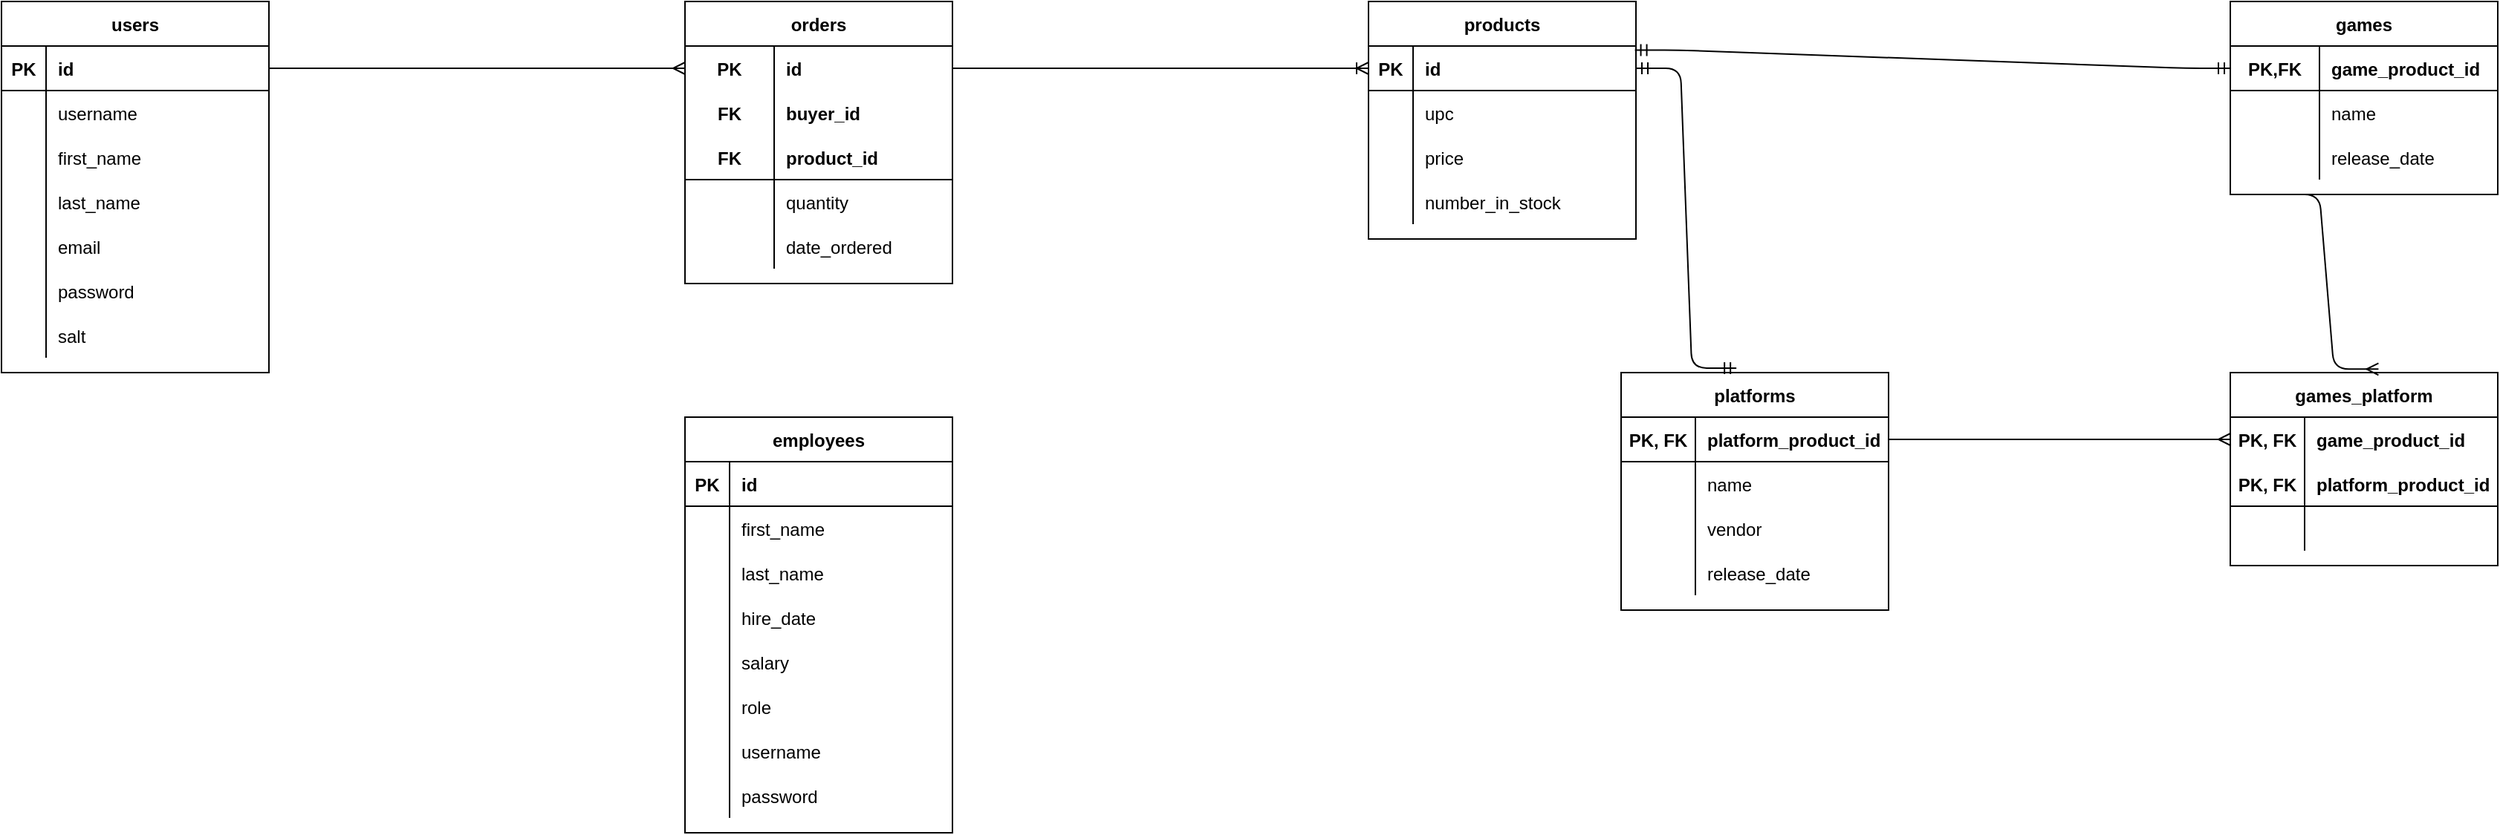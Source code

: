 <mxfile version="14.5.1" type="device"><diagram id="G26E-ykYxwDGsYZYh6n_" name="Page-1"><mxGraphModel dx="1422" dy="822" grid="1" gridSize="10" guides="1" tooltips="1" connect="1" arrows="1" fold="1" page="1" pageScale="1" pageWidth="850" pageHeight="1100" math="0" shadow="0"><root><mxCell id="0"/><mxCell id="1" parent="0"/><mxCell id="mY64443xv1ZQ0x1gWAAR-15" value="users" style="shape=table;startSize=30;container=1;collapsible=1;childLayout=tableLayout;fixedRows=1;rowLines=0;fontStyle=1;align=center;resizeLast=1;" parent="1" vertex="1"><mxGeometry width="180" height="250" as="geometry"/></mxCell><mxCell id="mY64443xv1ZQ0x1gWAAR-16" value="" style="shape=partialRectangle;collapsible=0;dropTarget=0;pointerEvents=0;fillColor=none;top=0;left=0;bottom=1;right=0;points=[[0,0.5],[1,0.5]];portConstraint=eastwest;" parent="mY64443xv1ZQ0x1gWAAR-15" vertex="1"><mxGeometry y="30" width="180" height="30" as="geometry"/></mxCell><mxCell id="mY64443xv1ZQ0x1gWAAR-17" value="PK" style="shape=partialRectangle;connectable=0;fillColor=none;top=0;left=0;bottom=0;right=0;fontStyle=1;overflow=hidden;" parent="mY64443xv1ZQ0x1gWAAR-16" vertex="1"><mxGeometry width="30" height="30" as="geometry"/></mxCell><mxCell id="mY64443xv1ZQ0x1gWAAR-18" value="id" style="shape=partialRectangle;connectable=0;fillColor=none;top=0;left=0;bottom=0;right=0;align=left;spacingLeft=6;fontStyle=1;overflow=hidden;" parent="mY64443xv1ZQ0x1gWAAR-16" vertex="1"><mxGeometry x="30" width="150" height="30" as="geometry"/></mxCell><mxCell id="mY64443xv1ZQ0x1gWAAR-19" value="" style="shape=partialRectangle;collapsible=0;dropTarget=0;pointerEvents=0;fillColor=none;top=0;left=0;bottom=0;right=0;points=[[0,0.5],[1,0.5]];portConstraint=eastwest;" parent="mY64443xv1ZQ0x1gWAAR-15" vertex="1"><mxGeometry y="60" width="180" height="30" as="geometry"/></mxCell><mxCell id="mY64443xv1ZQ0x1gWAAR-20" value="" style="shape=partialRectangle;connectable=0;fillColor=none;top=0;left=0;bottom=0;right=0;editable=1;overflow=hidden;" parent="mY64443xv1ZQ0x1gWAAR-19" vertex="1"><mxGeometry width="30" height="30" as="geometry"/></mxCell><mxCell id="mY64443xv1ZQ0x1gWAAR-21" value="username" style="shape=partialRectangle;connectable=0;fillColor=none;top=0;left=0;bottom=0;right=0;align=left;spacingLeft=6;overflow=hidden;" parent="mY64443xv1ZQ0x1gWAAR-19" vertex="1"><mxGeometry x="30" width="150" height="30" as="geometry"/></mxCell><mxCell id="1kDssaZdY7UqnwJodP0V-13" value="" style="shape=partialRectangle;collapsible=0;dropTarget=0;pointerEvents=0;fillColor=none;top=0;left=0;bottom=0;right=0;points=[[0,0.5],[1,0.5]];portConstraint=eastwest;" parent="mY64443xv1ZQ0x1gWAAR-15" vertex="1"><mxGeometry y="90" width="180" height="30" as="geometry"/></mxCell><mxCell id="1kDssaZdY7UqnwJodP0V-14" value="" style="shape=partialRectangle;connectable=0;fillColor=none;top=0;left=0;bottom=0;right=0;editable=1;overflow=hidden;" parent="1kDssaZdY7UqnwJodP0V-13" vertex="1"><mxGeometry width="30" height="30" as="geometry"/></mxCell><mxCell id="1kDssaZdY7UqnwJodP0V-15" value="first_name" style="shape=partialRectangle;connectable=0;fillColor=none;top=0;left=0;bottom=0;right=0;align=left;spacingLeft=6;overflow=hidden;" parent="1kDssaZdY7UqnwJodP0V-13" vertex="1"><mxGeometry x="30" width="150" height="30" as="geometry"/></mxCell><mxCell id="1kDssaZdY7UqnwJodP0V-16" value="" style="shape=partialRectangle;collapsible=0;dropTarget=0;pointerEvents=0;fillColor=none;top=0;left=0;bottom=0;right=0;points=[[0,0.5],[1,0.5]];portConstraint=eastwest;" parent="mY64443xv1ZQ0x1gWAAR-15" vertex="1"><mxGeometry y="120" width="180" height="30" as="geometry"/></mxCell><mxCell id="1kDssaZdY7UqnwJodP0V-17" value="" style="shape=partialRectangle;connectable=0;fillColor=none;top=0;left=0;bottom=0;right=0;editable=1;overflow=hidden;" parent="1kDssaZdY7UqnwJodP0V-16" vertex="1"><mxGeometry width="30" height="30" as="geometry"/></mxCell><mxCell id="1kDssaZdY7UqnwJodP0V-18" value="last_name" style="shape=partialRectangle;connectable=0;fillColor=none;top=0;left=0;bottom=0;right=0;align=left;spacingLeft=6;overflow=hidden;" parent="1kDssaZdY7UqnwJodP0V-16" vertex="1"><mxGeometry x="30" width="150" height="30" as="geometry"/></mxCell><mxCell id="mY64443xv1ZQ0x1gWAAR-22" value="" style="shape=partialRectangle;collapsible=0;dropTarget=0;pointerEvents=0;fillColor=none;top=0;left=0;bottom=0;right=0;points=[[0,0.5],[1,0.5]];portConstraint=eastwest;" parent="mY64443xv1ZQ0x1gWAAR-15" vertex="1"><mxGeometry y="150" width="180" height="30" as="geometry"/></mxCell><mxCell id="mY64443xv1ZQ0x1gWAAR-23" value="" style="shape=partialRectangle;connectable=0;fillColor=none;top=0;left=0;bottom=0;right=0;editable=1;overflow=hidden;" parent="mY64443xv1ZQ0x1gWAAR-22" vertex="1"><mxGeometry width="30" height="30" as="geometry"/></mxCell><mxCell id="mY64443xv1ZQ0x1gWAAR-24" value="email" style="shape=partialRectangle;connectable=0;fillColor=none;top=0;left=0;bottom=0;right=0;align=left;spacingLeft=6;overflow=hidden;" parent="mY64443xv1ZQ0x1gWAAR-22" vertex="1"><mxGeometry x="30" width="150" height="30" as="geometry"/></mxCell><mxCell id="GZWoHQULBChoiN0Cl1vv-1" value="" style="shape=partialRectangle;collapsible=0;dropTarget=0;pointerEvents=0;fillColor=none;top=0;left=0;bottom=0;right=0;points=[[0,0.5],[1,0.5]];portConstraint=eastwest;" parent="mY64443xv1ZQ0x1gWAAR-15" vertex="1"><mxGeometry y="180" width="180" height="30" as="geometry"/></mxCell><mxCell id="GZWoHQULBChoiN0Cl1vv-2" value="" style="shape=partialRectangle;connectable=0;fillColor=none;top=0;left=0;bottom=0;right=0;editable=1;overflow=hidden;" parent="GZWoHQULBChoiN0Cl1vv-1" vertex="1"><mxGeometry width="30" height="30" as="geometry"/></mxCell><mxCell id="GZWoHQULBChoiN0Cl1vv-3" value="password" style="shape=partialRectangle;connectable=0;fillColor=none;top=0;left=0;bottom=0;right=0;align=left;spacingLeft=6;overflow=hidden;" parent="GZWoHQULBChoiN0Cl1vv-1" vertex="1"><mxGeometry x="30" width="150" height="30" as="geometry"/></mxCell><mxCell id="mY64443xv1ZQ0x1gWAAR-25" value="" style="shape=partialRectangle;collapsible=0;dropTarget=0;pointerEvents=0;fillColor=none;top=0;left=0;bottom=0;right=0;points=[[0,0.5],[1,0.5]];portConstraint=eastwest;" parent="mY64443xv1ZQ0x1gWAAR-15" vertex="1"><mxGeometry y="210" width="180" height="30" as="geometry"/></mxCell><mxCell id="mY64443xv1ZQ0x1gWAAR-26" value="" style="shape=partialRectangle;connectable=0;fillColor=none;top=0;left=0;bottom=0;right=0;editable=1;overflow=hidden;" parent="mY64443xv1ZQ0x1gWAAR-25" vertex="1"><mxGeometry width="30" height="30" as="geometry"/></mxCell><mxCell id="mY64443xv1ZQ0x1gWAAR-27" value="salt" style="shape=partialRectangle;connectable=0;fillColor=none;top=0;left=0;bottom=0;right=0;align=left;spacingLeft=6;overflow=hidden;" parent="mY64443xv1ZQ0x1gWAAR-25" vertex="1"><mxGeometry x="30" width="150" height="30" as="geometry"/></mxCell><mxCell id="1kDssaZdY7UqnwJodP0V-19" value="games" style="shape=table;startSize=30;container=1;collapsible=1;childLayout=tableLayout;fixedRows=1;rowLines=0;fontStyle=1;align=center;resizeLast=1;" parent="1" vertex="1"><mxGeometry x="1500" width="180" height="130" as="geometry"/></mxCell><mxCell id="1kDssaZdY7UqnwJodP0V-20" value="" style="shape=partialRectangle;collapsible=0;dropTarget=0;pointerEvents=0;fillColor=none;top=0;left=0;bottom=1;right=0;points=[[0,0.5],[1,0.5]];portConstraint=eastwest;" parent="1kDssaZdY7UqnwJodP0V-19" vertex="1"><mxGeometry y="30" width="180" height="30" as="geometry"/></mxCell><mxCell id="1kDssaZdY7UqnwJodP0V-21" value="PK,FK" style="shape=partialRectangle;connectable=0;fillColor=none;top=0;left=0;bottom=0;right=0;fontStyle=1;overflow=hidden;" parent="1kDssaZdY7UqnwJodP0V-20" vertex="1"><mxGeometry width="60" height="30" as="geometry"/></mxCell><mxCell id="1kDssaZdY7UqnwJodP0V-22" value="game_product_id" style="shape=partialRectangle;connectable=0;fillColor=none;top=0;left=0;bottom=0;right=0;align=left;spacingLeft=6;fontStyle=1;overflow=hidden;" parent="1kDssaZdY7UqnwJodP0V-20" vertex="1"><mxGeometry x="60" width="120" height="30" as="geometry"/></mxCell><mxCell id="1kDssaZdY7UqnwJodP0V-23" value="" style="shape=partialRectangle;collapsible=0;dropTarget=0;pointerEvents=0;fillColor=none;top=0;left=0;bottom=0;right=0;points=[[0,0.5],[1,0.5]];portConstraint=eastwest;" parent="1kDssaZdY7UqnwJodP0V-19" vertex="1"><mxGeometry y="60" width="180" height="30" as="geometry"/></mxCell><mxCell id="1kDssaZdY7UqnwJodP0V-24" value="" style="shape=partialRectangle;connectable=0;fillColor=none;top=0;left=0;bottom=0;right=0;editable=1;overflow=hidden;" parent="1kDssaZdY7UqnwJodP0V-23" vertex="1"><mxGeometry width="60" height="30" as="geometry"/></mxCell><mxCell id="1kDssaZdY7UqnwJodP0V-25" value="name" style="shape=partialRectangle;connectable=0;fillColor=none;top=0;left=0;bottom=0;right=0;align=left;spacingLeft=6;overflow=hidden;" parent="1kDssaZdY7UqnwJodP0V-23" vertex="1"><mxGeometry x="60" width="120" height="30" as="geometry"/></mxCell><mxCell id="1kDssaZdY7UqnwJodP0V-35" value="" style="shape=partialRectangle;collapsible=0;dropTarget=0;pointerEvents=0;fillColor=none;top=0;left=0;bottom=0;right=0;points=[[0,0.5],[1,0.5]];portConstraint=eastwest;" parent="1kDssaZdY7UqnwJodP0V-19" vertex="1"><mxGeometry y="90" width="180" height="30" as="geometry"/></mxCell><mxCell id="1kDssaZdY7UqnwJodP0V-36" value="" style="shape=partialRectangle;connectable=0;fillColor=none;top=0;left=0;bottom=0;right=0;editable=1;overflow=hidden;" parent="1kDssaZdY7UqnwJodP0V-35" vertex="1"><mxGeometry width="60" height="30" as="geometry"/></mxCell><mxCell id="1kDssaZdY7UqnwJodP0V-37" value="release_date" style="shape=partialRectangle;connectable=0;fillColor=none;top=0;left=0;bottom=0;right=0;align=left;spacingLeft=6;overflow=hidden;" parent="1kDssaZdY7UqnwJodP0V-35" vertex="1"><mxGeometry x="60" width="120" height="30" as="geometry"/></mxCell><mxCell id="DZV9VDnNdscV79Uh0sp5-1" value="games_platform" style="shape=table;startSize=30;container=1;collapsible=1;childLayout=tableLayout;fixedRows=1;rowLines=0;fontStyle=1;align=center;resizeLast=1;" parent="1" vertex="1"><mxGeometry x="1500" y="250" width="180" height="130" as="geometry"/></mxCell><mxCell id="DZV9VDnNdscV79Uh0sp5-46" value="" style="shape=partialRectangle;collapsible=0;dropTarget=0;pointerEvents=0;fillColor=none;top=0;left=0;bottom=0;right=0;points=[[0,0.5],[1,0.5]];portConstraint=eastwest;" parent="DZV9VDnNdscV79Uh0sp5-1" vertex="1"><mxGeometry y="30" width="180" height="30" as="geometry"/></mxCell><mxCell id="DZV9VDnNdscV79Uh0sp5-47" value="PK, FK" style="shape=partialRectangle;connectable=0;fillColor=none;top=0;left=0;bottom=0;right=0;fontStyle=1;overflow=hidden;" parent="DZV9VDnNdscV79Uh0sp5-46" vertex="1"><mxGeometry width="50" height="30" as="geometry"/></mxCell><mxCell id="DZV9VDnNdscV79Uh0sp5-48" value="game_product_id" style="shape=partialRectangle;connectable=0;fillColor=none;top=0;left=0;bottom=0;right=0;align=left;spacingLeft=6;fontStyle=1;overflow=hidden;" parent="DZV9VDnNdscV79Uh0sp5-46" vertex="1"><mxGeometry x="50" width="130" height="30" as="geometry"/></mxCell><mxCell id="DZV9VDnNdscV79Uh0sp5-2" value="" style="shape=partialRectangle;collapsible=0;dropTarget=0;pointerEvents=0;fillColor=none;top=0;left=0;bottom=1;right=0;points=[[0,0.5],[1,0.5]];portConstraint=eastwest;" parent="DZV9VDnNdscV79Uh0sp5-1" vertex="1"><mxGeometry y="60" width="180" height="30" as="geometry"/></mxCell><mxCell id="DZV9VDnNdscV79Uh0sp5-3" value="PK, FK" style="shape=partialRectangle;connectable=0;fillColor=none;top=0;left=0;bottom=0;right=0;fontStyle=1;overflow=hidden;" parent="DZV9VDnNdscV79Uh0sp5-2" vertex="1"><mxGeometry width="50" height="30" as="geometry"/></mxCell><mxCell id="DZV9VDnNdscV79Uh0sp5-4" value="platform_product_id" style="shape=partialRectangle;connectable=0;fillColor=none;top=0;left=0;bottom=0;right=0;align=left;spacingLeft=6;fontStyle=1;overflow=hidden;" parent="DZV9VDnNdscV79Uh0sp5-2" vertex="1"><mxGeometry x="50" width="130" height="30" as="geometry"/></mxCell><mxCell id="DZV9VDnNdscV79Uh0sp5-18" value="" style="shape=partialRectangle;collapsible=0;dropTarget=0;pointerEvents=0;fillColor=none;top=0;left=0;bottom=0;right=0;points=[[0,0.5],[1,0.5]];portConstraint=eastwest;" parent="DZV9VDnNdscV79Uh0sp5-1" vertex="1"><mxGeometry y="90" width="180" height="30" as="geometry"/></mxCell><mxCell id="DZV9VDnNdscV79Uh0sp5-19" value="" style="shape=partialRectangle;connectable=0;fillColor=none;top=0;left=0;bottom=0;right=0;fontStyle=1;overflow=hidden;" parent="DZV9VDnNdscV79Uh0sp5-18" vertex="1"><mxGeometry width="50" height="30" as="geometry"/></mxCell><mxCell id="DZV9VDnNdscV79Uh0sp5-20" value="" style="shape=partialRectangle;connectable=0;fillColor=none;top=0;left=0;bottom=0;right=0;align=left;spacingLeft=6;fontStyle=1;overflow=hidden;" parent="DZV9VDnNdscV79Uh0sp5-18" vertex="1"><mxGeometry x="50" width="130" height="30" as="geometry"/></mxCell><mxCell id="DZV9VDnNdscV79Uh0sp5-21" value="platforms" style="shape=table;startSize=30;container=1;collapsible=1;childLayout=tableLayout;fixedRows=1;rowLines=0;fontStyle=1;align=center;resizeLast=1;" parent="1" vertex="1"><mxGeometry x="1090" y="250" width="180" height="160" as="geometry"/></mxCell><mxCell id="DZV9VDnNdscV79Uh0sp5-22" value="" style="shape=partialRectangle;collapsible=0;dropTarget=0;pointerEvents=0;fillColor=none;top=0;left=0;bottom=1;right=0;points=[[0,0.5],[1,0.5]];portConstraint=eastwest;" parent="DZV9VDnNdscV79Uh0sp5-21" vertex="1"><mxGeometry y="30" width="180" height="30" as="geometry"/></mxCell><mxCell id="DZV9VDnNdscV79Uh0sp5-23" value="PK, FK" style="shape=partialRectangle;connectable=0;fillColor=none;top=0;left=0;bottom=0;right=0;fontStyle=1;overflow=hidden;" parent="DZV9VDnNdscV79Uh0sp5-22" vertex="1"><mxGeometry width="50" height="30" as="geometry"/></mxCell><mxCell id="DZV9VDnNdscV79Uh0sp5-24" value="platform_product_id" style="shape=partialRectangle;connectable=0;fillColor=none;top=0;left=0;bottom=0;right=0;align=left;spacingLeft=6;fontStyle=1;overflow=hidden;" parent="DZV9VDnNdscV79Uh0sp5-22" vertex="1"><mxGeometry x="50" width="130" height="30" as="geometry"/></mxCell><mxCell id="DZV9VDnNdscV79Uh0sp5-25" value="" style="shape=partialRectangle;collapsible=0;dropTarget=0;pointerEvents=0;fillColor=none;top=0;left=0;bottom=0;right=0;points=[[0,0.5],[1,0.5]];portConstraint=eastwest;" parent="DZV9VDnNdscV79Uh0sp5-21" vertex="1"><mxGeometry y="60" width="180" height="30" as="geometry"/></mxCell><mxCell id="DZV9VDnNdscV79Uh0sp5-26" value="" style="shape=partialRectangle;connectable=0;fillColor=none;top=0;left=0;bottom=0;right=0;editable=1;overflow=hidden;" parent="DZV9VDnNdscV79Uh0sp5-25" vertex="1"><mxGeometry width="50" height="30" as="geometry"/></mxCell><mxCell id="DZV9VDnNdscV79Uh0sp5-27" value="name" style="shape=partialRectangle;connectable=0;fillColor=none;top=0;left=0;bottom=0;right=0;align=left;spacingLeft=6;overflow=hidden;" parent="DZV9VDnNdscV79Uh0sp5-25" vertex="1"><mxGeometry x="50" width="130" height="30" as="geometry"/></mxCell><mxCell id="DZV9VDnNdscV79Uh0sp5-28" value="" style="shape=partialRectangle;collapsible=0;dropTarget=0;pointerEvents=0;fillColor=none;top=0;left=0;bottom=0;right=0;points=[[0,0.5],[1,0.5]];portConstraint=eastwest;" parent="DZV9VDnNdscV79Uh0sp5-21" vertex="1"><mxGeometry y="90" width="180" height="30" as="geometry"/></mxCell><mxCell id="DZV9VDnNdscV79Uh0sp5-29" value="" style="shape=partialRectangle;connectable=0;fillColor=none;top=0;left=0;bottom=0;right=0;editable=1;overflow=hidden;" parent="DZV9VDnNdscV79Uh0sp5-28" vertex="1"><mxGeometry width="50" height="30" as="geometry"/></mxCell><mxCell id="DZV9VDnNdscV79Uh0sp5-30" value="vendor" style="shape=partialRectangle;connectable=0;fillColor=none;top=0;left=0;bottom=0;right=0;align=left;spacingLeft=6;overflow=hidden;" parent="DZV9VDnNdscV79Uh0sp5-28" vertex="1"><mxGeometry x="50" width="130" height="30" as="geometry"/></mxCell><mxCell id="DZV9VDnNdscV79Uh0sp5-31" value="" style="shape=partialRectangle;collapsible=0;dropTarget=0;pointerEvents=0;fillColor=none;top=0;left=0;bottom=0;right=0;points=[[0,0.5],[1,0.5]];portConstraint=eastwest;" parent="DZV9VDnNdscV79Uh0sp5-21" vertex="1"><mxGeometry y="120" width="180" height="30" as="geometry"/></mxCell><mxCell id="DZV9VDnNdscV79Uh0sp5-32" value="" style="shape=partialRectangle;connectable=0;fillColor=none;top=0;left=0;bottom=0;right=0;editable=1;overflow=hidden;" parent="DZV9VDnNdscV79Uh0sp5-31" vertex="1"><mxGeometry width="50" height="30" as="geometry"/></mxCell><mxCell id="DZV9VDnNdscV79Uh0sp5-33" value="release_date" style="shape=partialRectangle;connectable=0;fillColor=none;top=0;left=0;bottom=0;right=0;align=left;spacingLeft=6;overflow=hidden;" parent="DZV9VDnNdscV79Uh0sp5-31" vertex="1"><mxGeometry x="50" width="130" height="30" as="geometry"/></mxCell><mxCell id="DZV9VDnNdscV79Uh0sp5-58" value="orders" style="shape=table;startSize=30;container=1;collapsible=1;childLayout=tableLayout;fixedRows=1;rowLines=0;fontStyle=1;align=center;resizeLast=1;" parent="1" vertex="1"><mxGeometry x="460" width="180" height="190" as="geometry"/></mxCell><mxCell id="DZV9VDnNdscV79Uh0sp5-59" value="" style="shape=partialRectangle;collapsible=0;dropTarget=0;pointerEvents=0;fillColor=none;top=0;left=0;bottom=0;right=0;points=[[0,0.5],[1,0.5]];portConstraint=eastwest;" parent="DZV9VDnNdscV79Uh0sp5-58" vertex="1"><mxGeometry y="30" width="180" height="30" as="geometry"/></mxCell><mxCell id="DZV9VDnNdscV79Uh0sp5-60" value="PK" style="shape=partialRectangle;connectable=0;fillColor=none;top=0;left=0;bottom=0;right=0;fontStyle=1;overflow=hidden;" parent="DZV9VDnNdscV79Uh0sp5-59" vertex="1"><mxGeometry width="60" height="30" as="geometry"/></mxCell><mxCell id="DZV9VDnNdscV79Uh0sp5-61" value="id" style="shape=partialRectangle;connectable=0;fillColor=none;top=0;left=0;bottom=0;right=0;align=left;spacingLeft=6;fontStyle=1;overflow=hidden;" parent="DZV9VDnNdscV79Uh0sp5-59" vertex="1"><mxGeometry x="60" width="120" height="30" as="geometry"/></mxCell><mxCell id="DZV9VDnNdscV79Uh0sp5-75" value="" style="shape=partialRectangle;collapsible=0;dropTarget=0;pointerEvents=0;fillColor=none;top=0;left=0;bottom=0;right=0;points=[[0,0.5],[1,0.5]];portConstraint=eastwest;strokeColor=#000000;strokeWidth=1;" parent="DZV9VDnNdscV79Uh0sp5-58" vertex="1"><mxGeometry y="60" width="180" height="30" as="geometry"/></mxCell><mxCell id="DZV9VDnNdscV79Uh0sp5-76" value="FK" style="shape=partialRectangle;connectable=0;fillColor=none;top=0;left=0;bottom=0;right=0;fontStyle=1;overflow=hidden;" parent="DZV9VDnNdscV79Uh0sp5-75" vertex="1"><mxGeometry width="60" height="30" as="geometry"/></mxCell><mxCell id="DZV9VDnNdscV79Uh0sp5-77" value="buyer_id" style="shape=partialRectangle;connectable=0;fillColor=none;top=0;left=0;bottom=0;right=0;align=left;spacingLeft=6;fontStyle=1;overflow=hidden;" parent="DZV9VDnNdscV79Uh0sp5-75" vertex="1"><mxGeometry x="60" width="120" height="30" as="geometry"/></mxCell><mxCell id="DZV9VDnNdscV79Uh0sp5-62" value="" style="shape=partialRectangle;collapsible=0;dropTarget=0;pointerEvents=0;fillColor=none;top=0;left=0;bottom=1;right=0;points=[[0,0.5],[1,0.5]];portConstraint=eastwest;" parent="DZV9VDnNdscV79Uh0sp5-58" vertex="1"><mxGeometry y="90" width="180" height="30" as="geometry"/></mxCell><mxCell id="DZV9VDnNdscV79Uh0sp5-63" value="FK" style="shape=partialRectangle;connectable=0;fillColor=none;top=0;left=0;bottom=0;right=0;fontStyle=1;overflow=hidden;" parent="DZV9VDnNdscV79Uh0sp5-62" vertex="1"><mxGeometry width="60" height="30" as="geometry"/></mxCell><mxCell id="DZV9VDnNdscV79Uh0sp5-64" value="product_id" style="shape=partialRectangle;connectable=0;fillColor=none;top=0;left=0;bottom=0;right=0;align=left;spacingLeft=6;fontStyle=1;overflow=hidden;" parent="DZV9VDnNdscV79Uh0sp5-62" vertex="1"><mxGeometry x="60" width="120" height="30" as="geometry"/></mxCell><mxCell id="DZV9VDnNdscV79Uh0sp5-65" value="" style="shape=partialRectangle;collapsible=0;dropTarget=0;pointerEvents=0;fillColor=none;top=0;left=0;bottom=0;right=0;points=[[0,0.5],[1,0.5]];portConstraint=eastwest;" parent="DZV9VDnNdscV79Uh0sp5-58" vertex="1"><mxGeometry y="120" width="180" height="30" as="geometry"/></mxCell><mxCell id="DZV9VDnNdscV79Uh0sp5-66" value="" style="shape=partialRectangle;connectable=0;fillColor=none;top=0;left=0;bottom=0;right=0;editable=1;overflow=hidden;" parent="DZV9VDnNdscV79Uh0sp5-65" vertex="1"><mxGeometry width="60" height="30" as="geometry"/></mxCell><mxCell id="DZV9VDnNdscV79Uh0sp5-67" value="quantity" style="shape=partialRectangle;connectable=0;fillColor=none;top=0;left=0;bottom=0;right=0;align=left;spacingLeft=6;overflow=hidden;" parent="DZV9VDnNdscV79Uh0sp5-65" vertex="1"><mxGeometry x="60" width="120" height="30" as="geometry"/></mxCell><mxCell id="DZV9VDnNdscV79Uh0sp5-68" value="" style="shape=partialRectangle;collapsible=0;dropTarget=0;pointerEvents=0;fillColor=none;top=0;left=0;bottom=0;right=0;points=[[0,0.5],[1,0.5]];portConstraint=eastwest;" parent="DZV9VDnNdscV79Uh0sp5-58" vertex="1"><mxGeometry y="150" width="180" height="30" as="geometry"/></mxCell><mxCell id="DZV9VDnNdscV79Uh0sp5-69" value="" style="shape=partialRectangle;connectable=0;fillColor=none;top=0;left=0;bottom=0;right=0;editable=1;overflow=hidden;" parent="DZV9VDnNdscV79Uh0sp5-68" vertex="1"><mxGeometry width="60" height="30" as="geometry"/></mxCell><mxCell id="DZV9VDnNdscV79Uh0sp5-70" value="date_ordered" style="shape=partialRectangle;connectable=0;fillColor=none;top=0;left=0;bottom=0;right=0;align=left;spacingLeft=6;overflow=hidden;" parent="DZV9VDnNdscV79Uh0sp5-68" vertex="1"><mxGeometry x="60" width="120" height="30" as="geometry"/></mxCell><mxCell id="DZV9VDnNdscV79Uh0sp5-78" value="products" style="shape=table;startSize=30;container=1;collapsible=1;childLayout=tableLayout;fixedRows=1;rowLines=0;fontStyle=1;align=center;resizeLast=1;strokeColor=#000000;strokeWidth=1;" parent="1" vertex="1"><mxGeometry x="920" width="180" height="160" as="geometry"/></mxCell><mxCell id="DZV9VDnNdscV79Uh0sp5-79" value="" style="shape=partialRectangle;collapsible=0;dropTarget=0;pointerEvents=0;fillColor=none;top=0;left=0;bottom=1;right=0;points=[[0,0.5],[1,0.5]];portConstraint=eastwest;" parent="DZV9VDnNdscV79Uh0sp5-78" vertex="1"><mxGeometry y="30" width="180" height="30" as="geometry"/></mxCell><mxCell id="DZV9VDnNdscV79Uh0sp5-80" value="PK" style="shape=partialRectangle;connectable=0;fillColor=none;top=0;left=0;bottom=0;right=0;fontStyle=1;overflow=hidden;" parent="DZV9VDnNdscV79Uh0sp5-79" vertex="1"><mxGeometry width="30" height="30" as="geometry"/></mxCell><mxCell id="DZV9VDnNdscV79Uh0sp5-81" value="id" style="shape=partialRectangle;connectable=0;fillColor=none;top=0;left=0;bottom=0;right=0;align=left;spacingLeft=6;fontStyle=1;overflow=hidden;" parent="DZV9VDnNdscV79Uh0sp5-79" vertex="1"><mxGeometry x="30" width="150" height="30" as="geometry"/></mxCell><mxCell id="DZV9VDnNdscV79Uh0sp5-82" value="" style="shape=partialRectangle;collapsible=0;dropTarget=0;pointerEvents=0;fillColor=none;top=0;left=0;bottom=0;right=0;points=[[0,0.5],[1,0.5]];portConstraint=eastwest;" parent="DZV9VDnNdscV79Uh0sp5-78" vertex="1"><mxGeometry y="60" width="180" height="30" as="geometry"/></mxCell><mxCell id="DZV9VDnNdscV79Uh0sp5-83" value="" style="shape=partialRectangle;connectable=0;fillColor=none;top=0;left=0;bottom=0;right=0;editable=1;overflow=hidden;" parent="DZV9VDnNdscV79Uh0sp5-82" vertex="1"><mxGeometry width="30" height="30" as="geometry"/></mxCell><mxCell id="DZV9VDnNdscV79Uh0sp5-84" value="upc" style="shape=partialRectangle;connectable=0;fillColor=none;top=0;left=0;bottom=0;right=0;align=left;spacingLeft=6;overflow=hidden;" parent="DZV9VDnNdscV79Uh0sp5-82" vertex="1"><mxGeometry x="30" width="150" height="30" as="geometry"/></mxCell><mxCell id="DZV9VDnNdscV79Uh0sp5-85" value="" style="shape=partialRectangle;collapsible=0;dropTarget=0;pointerEvents=0;fillColor=none;top=0;left=0;bottom=0;right=0;points=[[0,0.5],[1,0.5]];portConstraint=eastwest;" parent="DZV9VDnNdscV79Uh0sp5-78" vertex="1"><mxGeometry y="90" width="180" height="30" as="geometry"/></mxCell><mxCell id="DZV9VDnNdscV79Uh0sp5-86" value="" style="shape=partialRectangle;connectable=0;fillColor=none;top=0;left=0;bottom=0;right=0;editable=1;overflow=hidden;" parent="DZV9VDnNdscV79Uh0sp5-85" vertex="1"><mxGeometry width="30" height="30" as="geometry"/></mxCell><mxCell id="DZV9VDnNdscV79Uh0sp5-87" value="price" style="shape=partialRectangle;connectable=0;fillColor=none;top=0;left=0;bottom=0;right=0;align=left;spacingLeft=6;overflow=hidden;" parent="DZV9VDnNdscV79Uh0sp5-85" vertex="1"><mxGeometry x="30" width="150" height="30" as="geometry"/></mxCell><mxCell id="DZV9VDnNdscV79Uh0sp5-88" value="" style="shape=partialRectangle;collapsible=0;dropTarget=0;pointerEvents=0;fillColor=none;top=0;left=0;bottom=0;right=0;points=[[0,0.5],[1,0.5]];portConstraint=eastwest;" parent="DZV9VDnNdscV79Uh0sp5-78" vertex="1"><mxGeometry y="120" width="180" height="30" as="geometry"/></mxCell><mxCell id="DZV9VDnNdscV79Uh0sp5-89" value="" style="shape=partialRectangle;connectable=0;fillColor=none;top=0;left=0;bottom=0;right=0;editable=1;overflow=hidden;" parent="DZV9VDnNdscV79Uh0sp5-88" vertex="1"><mxGeometry width="30" height="30" as="geometry"/></mxCell><mxCell id="DZV9VDnNdscV79Uh0sp5-90" value="number_in_stock" style="shape=partialRectangle;connectable=0;fillColor=none;top=0;left=0;bottom=0;right=0;align=left;spacingLeft=6;overflow=hidden;" parent="DZV9VDnNdscV79Uh0sp5-88" vertex="1"><mxGeometry x="30" width="150" height="30" as="geometry"/></mxCell><mxCell id="DZV9VDnNdscV79Uh0sp5-104" value="employees" style="shape=table;startSize=30;container=1;collapsible=1;childLayout=tableLayout;fixedRows=1;rowLines=0;fontStyle=1;align=center;resizeLast=1;strokeColor=#000000;strokeWidth=1;" parent="1" vertex="1"><mxGeometry x="460" y="280" width="180" height="280" as="geometry"/></mxCell><mxCell id="DZV9VDnNdscV79Uh0sp5-105" value="" style="shape=partialRectangle;collapsible=0;dropTarget=0;pointerEvents=0;fillColor=none;top=0;left=0;bottom=1;right=0;points=[[0,0.5],[1,0.5]];portConstraint=eastwest;" parent="DZV9VDnNdscV79Uh0sp5-104" vertex="1"><mxGeometry y="30" width="180" height="30" as="geometry"/></mxCell><mxCell id="DZV9VDnNdscV79Uh0sp5-106" value="PK" style="shape=partialRectangle;connectable=0;fillColor=none;top=0;left=0;bottom=0;right=0;fontStyle=1;overflow=hidden;" parent="DZV9VDnNdscV79Uh0sp5-105" vertex="1"><mxGeometry width="30" height="30" as="geometry"/></mxCell><mxCell id="DZV9VDnNdscV79Uh0sp5-107" value="id" style="shape=partialRectangle;connectable=0;fillColor=none;top=0;left=0;bottom=0;right=0;align=left;spacingLeft=6;fontStyle=1;overflow=hidden;" parent="DZV9VDnNdscV79Uh0sp5-105" vertex="1"><mxGeometry x="30" width="150" height="30" as="geometry"/></mxCell><mxCell id="DZV9VDnNdscV79Uh0sp5-108" value="" style="shape=partialRectangle;collapsible=0;dropTarget=0;pointerEvents=0;fillColor=none;top=0;left=0;bottom=0;right=0;points=[[0,0.5],[1,0.5]];portConstraint=eastwest;" parent="DZV9VDnNdscV79Uh0sp5-104" vertex="1"><mxGeometry y="60" width="180" height="30" as="geometry"/></mxCell><mxCell id="DZV9VDnNdscV79Uh0sp5-109" value="" style="shape=partialRectangle;connectable=0;fillColor=none;top=0;left=0;bottom=0;right=0;editable=1;overflow=hidden;" parent="DZV9VDnNdscV79Uh0sp5-108" vertex="1"><mxGeometry width="30" height="30" as="geometry"/></mxCell><mxCell id="DZV9VDnNdscV79Uh0sp5-110" value="first_name" style="shape=partialRectangle;connectable=0;fillColor=none;top=0;left=0;bottom=0;right=0;align=left;spacingLeft=6;overflow=hidden;" parent="DZV9VDnNdscV79Uh0sp5-108" vertex="1"><mxGeometry x="30" width="150" height="30" as="geometry"/></mxCell><mxCell id="DZV9VDnNdscV79Uh0sp5-111" value="" style="shape=partialRectangle;collapsible=0;dropTarget=0;pointerEvents=0;fillColor=none;top=0;left=0;bottom=0;right=0;points=[[0,0.5],[1,0.5]];portConstraint=eastwest;" parent="DZV9VDnNdscV79Uh0sp5-104" vertex="1"><mxGeometry y="90" width="180" height="30" as="geometry"/></mxCell><mxCell id="DZV9VDnNdscV79Uh0sp5-112" value="" style="shape=partialRectangle;connectable=0;fillColor=none;top=0;left=0;bottom=0;right=0;editable=1;overflow=hidden;" parent="DZV9VDnNdscV79Uh0sp5-111" vertex="1"><mxGeometry width="30" height="30" as="geometry"/></mxCell><mxCell id="DZV9VDnNdscV79Uh0sp5-113" value="last_name" style="shape=partialRectangle;connectable=0;fillColor=none;top=0;left=0;bottom=0;right=0;align=left;spacingLeft=6;overflow=hidden;" parent="DZV9VDnNdscV79Uh0sp5-111" vertex="1"><mxGeometry x="30" width="150" height="30" as="geometry"/></mxCell><mxCell id="DZV9VDnNdscV79Uh0sp5-118" value="" style="shape=partialRectangle;collapsible=0;dropTarget=0;pointerEvents=0;fillColor=none;top=0;left=0;bottom=0;right=0;points=[[0,0.5],[1,0.5]];portConstraint=eastwest;" parent="DZV9VDnNdscV79Uh0sp5-104" vertex="1"><mxGeometry y="120" width="180" height="30" as="geometry"/></mxCell><mxCell id="DZV9VDnNdscV79Uh0sp5-119" value="" style="shape=partialRectangle;connectable=0;fillColor=none;top=0;left=0;bottom=0;right=0;editable=1;overflow=hidden;" parent="DZV9VDnNdscV79Uh0sp5-118" vertex="1"><mxGeometry width="30" height="30" as="geometry"/></mxCell><mxCell id="DZV9VDnNdscV79Uh0sp5-120" value="hire_date" style="shape=partialRectangle;connectable=0;fillColor=none;top=0;left=0;bottom=0;right=0;align=left;spacingLeft=6;overflow=hidden;" parent="DZV9VDnNdscV79Uh0sp5-118" vertex="1"><mxGeometry x="30" width="150" height="30" as="geometry"/></mxCell><mxCell id="DZV9VDnNdscV79Uh0sp5-122" value="" style="shape=partialRectangle;collapsible=0;dropTarget=0;pointerEvents=0;fillColor=none;top=0;left=0;bottom=0;right=0;points=[[0,0.5],[1,0.5]];portConstraint=eastwest;" parent="DZV9VDnNdscV79Uh0sp5-104" vertex="1"><mxGeometry y="150" width="180" height="30" as="geometry"/></mxCell><mxCell id="DZV9VDnNdscV79Uh0sp5-123" value="" style="shape=partialRectangle;connectable=0;fillColor=none;top=0;left=0;bottom=0;right=0;editable=1;overflow=hidden;" parent="DZV9VDnNdscV79Uh0sp5-122" vertex="1"><mxGeometry width="30" height="30" as="geometry"/></mxCell><mxCell id="DZV9VDnNdscV79Uh0sp5-124" value="salary" style="shape=partialRectangle;connectable=0;fillColor=none;top=0;left=0;bottom=0;right=0;align=left;spacingLeft=6;overflow=hidden;" parent="DZV9VDnNdscV79Uh0sp5-122" vertex="1"><mxGeometry x="30" width="150" height="30" as="geometry"/></mxCell><mxCell id="DZV9VDnNdscV79Uh0sp5-125" value="" style="shape=partialRectangle;collapsible=0;dropTarget=0;pointerEvents=0;fillColor=none;top=0;left=0;bottom=0;right=0;points=[[0,0.5],[1,0.5]];portConstraint=eastwest;" parent="DZV9VDnNdscV79Uh0sp5-104" vertex="1"><mxGeometry y="180" width="180" height="30" as="geometry"/></mxCell><mxCell id="DZV9VDnNdscV79Uh0sp5-126" value="" style="shape=partialRectangle;connectable=0;fillColor=none;top=0;left=0;bottom=0;right=0;editable=1;overflow=hidden;" parent="DZV9VDnNdscV79Uh0sp5-125" vertex="1"><mxGeometry width="30" height="30" as="geometry"/></mxCell><mxCell id="DZV9VDnNdscV79Uh0sp5-127" value="role" style="shape=partialRectangle;connectable=0;fillColor=none;top=0;left=0;bottom=0;right=0;align=left;spacingLeft=6;overflow=hidden;" parent="DZV9VDnNdscV79Uh0sp5-125" vertex="1"><mxGeometry x="30" width="150" height="30" as="geometry"/></mxCell><mxCell id="DZV9VDnNdscV79Uh0sp5-130" value="" style="shape=partialRectangle;collapsible=0;dropTarget=0;pointerEvents=0;fillColor=none;top=0;left=0;bottom=0;right=0;points=[[0,0.5],[1,0.5]];portConstraint=eastwest;" parent="DZV9VDnNdscV79Uh0sp5-104" vertex="1"><mxGeometry y="210" width="180" height="30" as="geometry"/></mxCell><mxCell id="DZV9VDnNdscV79Uh0sp5-131" value="" style="shape=partialRectangle;connectable=0;fillColor=none;top=0;left=0;bottom=0;right=0;editable=1;overflow=hidden;" parent="DZV9VDnNdscV79Uh0sp5-130" vertex="1"><mxGeometry width="30" height="30" as="geometry"/></mxCell><mxCell id="DZV9VDnNdscV79Uh0sp5-132" value="username" style="shape=partialRectangle;connectable=0;fillColor=none;top=0;left=0;bottom=0;right=0;align=left;spacingLeft=6;overflow=hidden;" parent="DZV9VDnNdscV79Uh0sp5-130" vertex="1"><mxGeometry x="30" width="150" height="30" as="geometry"/></mxCell><mxCell id="DZV9VDnNdscV79Uh0sp5-114" value="" style="shape=partialRectangle;collapsible=0;dropTarget=0;pointerEvents=0;fillColor=none;top=0;left=0;bottom=0;right=0;points=[[0,0.5],[1,0.5]];portConstraint=eastwest;" parent="DZV9VDnNdscV79Uh0sp5-104" vertex="1"><mxGeometry y="240" width="180" height="30" as="geometry"/></mxCell><mxCell id="DZV9VDnNdscV79Uh0sp5-115" value="" style="shape=partialRectangle;connectable=0;fillColor=none;top=0;left=0;bottom=0;right=0;editable=1;overflow=hidden;" parent="DZV9VDnNdscV79Uh0sp5-114" vertex="1"><mxGeometry width="30" height="30" as="geometry"/></mxCell><mxCell id="DZV9VDnNdscV79Uh0sp5-116" value="password" style="shape=partialRectangle;connectable=0;fillColor=none;top=0;left=0;bottom=0;right=0;align=left;spacingLeft=6;overflow=hidden;" parent="DZV9VDnNdscV79Uh0sp5-114" vertex="1"><mxGeometry x="30" width="150" height="30" as="geometry"/></mxCell><mxCell id="DZV9VDnNdscV79Uh0sp5-134" value="" style="edgeStyle=entityRelationEdgeStyle;fontSize=12;html=1;endArrow=ERmany;" parent="1" source="mY64443xv1ZQ0x1gWAAR-16" target="DZV9VDnNdscV79Uh0sp5-59" edge="1"><mxGeometry width="100" height="100" relative="1" as="geometry"><mxPoint x="270" y="160" as="sourcePoint"/><mxPoint x="370" y="60" as="targetPoint"/></mxGeometry></mxCell><mxCell id="DZV9VDnNdscV79Uh0sp5-135" value="" style="edgeStyle=entityRelationEdgeStyle;fontSize=12;html=1;endArrow=ERoneToMany;exitX=1;exitY=0.5;exitDx=0;exitDy=0;entryX=0;entryY=0.5;entryDx=0;entryDy=0;" parent="1" source="DZV9VDnNdscV79Uh0sp5-59" target="DZV9VDnNdscV79Uh0sp5-79" edge="1"><mxGeometry width="100" height="100" relative="1" as="geometry"><mxPoint x="730" y="100" as="sourcePoint"/><mxPoint x="880" y="50" as="targetPoint"/></mxGeometry></mxCell><mxCell id="DZV9VDnNdscV79Uh0sp5-137" value="" style="edgeStyle=entityRelationEdgeStyle;fontSize=12;html=1;endArrow=ERmandOne;startArrow=ERmandOne;exitX=1;exitY=0.5;exitDx=0;exitDy=0;entryX=0.431;entryY=-0.019;entryDx=0;entryDy=0;entryPerimeter=0;" parent="1" source="DZV9VDnNdscV79Uh0sp5-79" target="DZV9VDnNdscV79Uh0sp5-21" edge="1"><mxGeometry width="100" height="100" relative="1" as="geometry"><mxPoint x="1190" y="220" as="sourcePoint"/><mxPoint x="1290" y="120" as="targetPoint"/></mxGeometry></mxCell><mxCell id="DZV9VDnNdscV79Uh0sp5-138" value="" style="edgeStyle=entityRelationEdgeStyle;fontSize=12;html=1;endArrow=ERmandOne;startArrow=ERmandOne;entryX=0;entryY=0.5;entryDx=0;entryDy=0;exitX=0.996;exitY=0.093;exitDx=0;exitDy=0;exitPerimeter=0;" parent="1" source="DZV9VDnNdscV79Uh0sp5-79" edge="1"><mxGeometry width="100" height="100" relative="1" as="geometry"><mxPoint x="1104" y="21" as="sourcePoint"/><mxPoint x="1500" y="45" as="targetPoint"/></mxGeometry></mxCell><mxCell id="DZV9VDnNdscV79Uh0sp5-141" value="" style="edgeStyle=entityRelationEdgeStyle;fontSize=12;html=1;endArrow=ERmany;exitX=1;exitY=0.5;exitDx=0;exitDy=0;" parent="1" edge="1"><mxGeometry width="100" height="100" relative="1" as="geometry"><mxPoint x="1270" y="295" as="sourcePoint"/><mxPoint x="1500" y="295" as="targetPoint"/></mxGeometry></mxCell><mxCell id="DZV9VDnNdscV79Uh0sp5-143" value="" style="edgeStyle=entityRelationEdgeStyle;fontSize=12;html=1;endArrow=ERmany;entryX=0.554;entryY=-0.018;entryDx=0;entryDy=0;entryPerimeter=0;" parent="1" target="DZV9VDnNdscV79Uh0sp5-1" edge="1"><mxGeometry width="100" height="100" relative="1" as="geometry"><mxPoint x="1530" y="130" as="sourcePoint"/><mxPoint x="1600" y="247" as="targetPoint"/></mxGeometry></mxCell></root></mxGraphModel></diagram></mxfile>